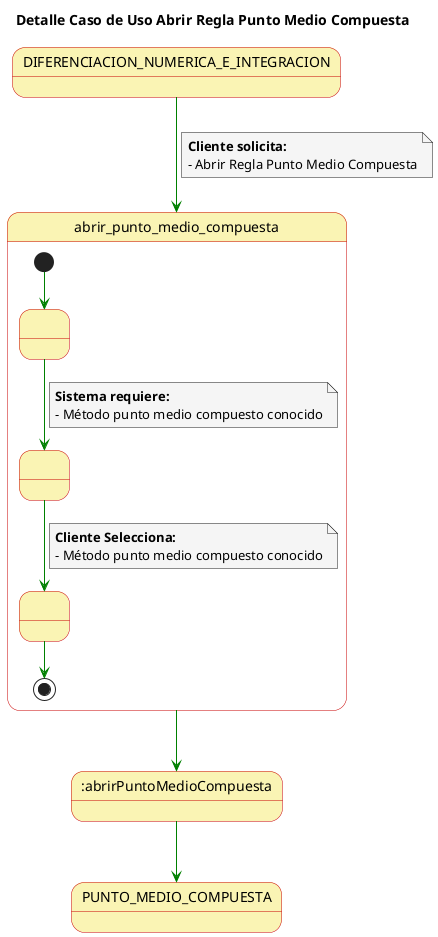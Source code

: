@startuml

skinparam state {
  BackgroundColor #faf4b4
  BorderColor #c90000
}

skinparam note {
  BackgroundColor #f5f5f5
}

skinparam linetype polyline

title Detalle Caso de Uso Abrir Regla Punto Medio Compuesta


DIFERENCIACION_NUMERICA_E_INTEGRACION-[#green]-> abrir_punto_medio_compuesta
note on link
  **Cliente solicita:**
  - Abrir Regla Punto Medio Compuesta
end note

state abrir_punto_medio_compuesta{
  state 1 as " "
  state 2 as " "
  state 3 as " "
  
  [*] -[#green]-> 1
  1 -[#green]-> 2
  note on link
      **Sistema requiere:**
      - Método punto medio compuesto conocido
  end note
  2 -[#green]-> 3
  note on link
    **Cliente Selecciona:**
    - Método punto medio compuesto conocido
  end note
 
  3 -[#green]-> [*]
}

abrir_punto_medio_compuesta-[#green]-> :abrirPuntoMedioCompuesta

:abrirPuntoMedioCompuesta-[#green]-> PUNTO_MEDIO_COMPUESTA

@enduml